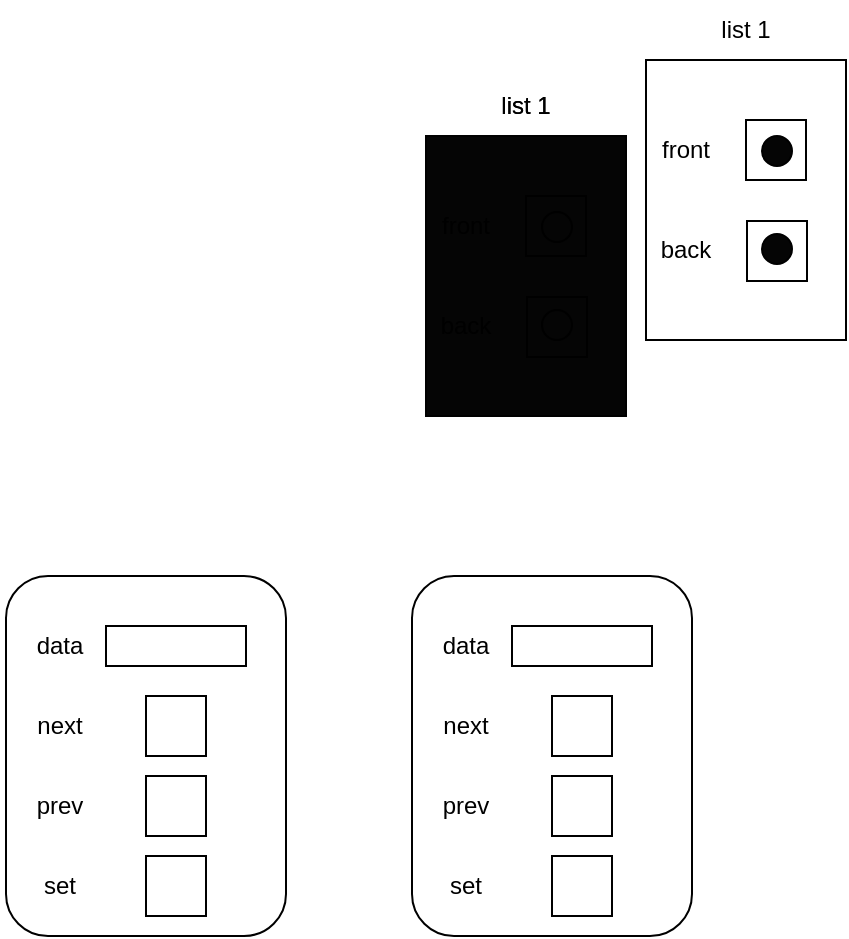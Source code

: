 <mxfile version="20.8.19" type="github">
  <diagram name="第 1 页" id="GiBOQHFT7XzUcaniyEGX">
    <mxGraphModel dx="223" dy="566" grid="1" gridSize="10" guides="1" tooltips="1" connect="1" arrows="1" fold="1" page="1" pageScale="1" pageWidth="827" pageHeight="1169" math="0" shadow="0">
      <root>
        <mxCell id="0" />
        <mxCell id="1" parent="0" />
        <mxCell id="sikpofgj40KiMEMfl98N-62" value="" style="group" vertex="1" connectable="0" parent="1">
          <mxGeometry x="1067" y="330" width="143" height="180" as="geometry" />
        </mxCell>
        <mxCell id="sikpofgj40KiMEMfl98N-29" value="" style="rounded=1;whiteSpace=wrap;html=1;movable=0;resizable=0;rotatable=0;deletable=0;editable=0;locked=1;connectable=0;" vertex="1" parent="sikpofgj40KiMEMfl98N-62">
          <mxGeometry x="3" width="140" height="180" as="geometry" />
        </mxCell>
        <mxCell id="sikpofgj40KiMEMfl98N-30" value="data" style="text;html=1;strokeColor=none;fillColor=none;align=center;verticalAlign=middle;whiteSpace=wrap;rounded=0;" vertex="1" parent="sikpofgj40KiMEMfl98N-62">
          <mxGeometry y="20" width="60" height="30" as="geometry" />
        </mxCell>
        <mxCell id="sikpofgj40KiMEMfl98N-31" value="next" style="text;html=1;strokeColor=none;fillColor=none;align=center;verticalAlign=middle;whiteSpace=wrap;rounded=0;" vertex="1" parent="sikpofgj40KiMEMfl98N-62">
          <mxGeometry y="60" width="60" height="30" as="geometry" />
        </mxCell>
        <mxCell id="sikpofgj40KiMEMfl98N-34" value="prev" style="text;html=1;strokeColor=none;fillColor=none;align=center;verticalAlign=middle;whiteSpace=wrap;rounded=0;" vertex="1" parent="sikpofgj40KiMEMfl98N-62">
          <mxGeometry y="100" width="60" height="30" as="geometry" />
        </mxCell>
        <mxCell id="sikpofgj40KiMEMfl98N-35" value="set" style="text;html=1;strokeColor=none;fillColor=none;align=center;verticalAlign=middle;whiteSpace=wrap;rounded=0;" vertex="1" parent="sikpofgj40KiMEMfl98N-62">
          <mxGeometry y="140" width="60" height="30" as="geometry" />
        </mxCell>
        <mxCell id="sikpofgj40KiMEMfl98N-36" value="" style="rounded=0;whiteSpace=wrap;html=1;" vertex="1" parent="sikpofgj40KiMEMfl98N-62">
          <mxGeometry x="53" y="25" width="70" height="20" as="geometry" />
        </mxCell>
        <mxCell id="sikpofgj40KiMEMfl98N-58" value="" style="rounded=0;whiteSpace=wrap;html=1;" vertex="1" parent="sikpofgj40KiMEMfl98N-62">
          <mxGeometry x="73" y="60" width="30" height="30" as="geometry" />
        </mxCell>
        <mxCell id="sikpofgj40KiMEMfl98N-59" value="" style="rounded=0;whiteSpace=wrap;html=1;" vertex="1" parent="sikpofgj40KiMEMfl98N-62">
          <mxGeometry x="73" y="100" width="30" height="30" as="geometry" />
        </mxCell>
        <mxCell id="sikpofgj40KiMEMfl98N-61" value="" style="rounded=0;whiteSpace=wrap;html=1;" vertex="1" parent="sikpofgj40KiMEMfl98N-62">
          <mxGeometry x="73" y="140" width="30" height="30" as="geometry" />
        </mxCell>
        <mxCell id="sikpofgj40KiMEMfl98N-63" value="" style="group" vertex="1" connectable="0" parent="1">
          <mxGeometry x="1270" y="330" width="143" height="180" as="geometry" />
        </mxCell>
        <mxCell id="sikpofgj40KiMEMfl98N-64" value="" style="rounded=1;whiteSpace=wrap;html=1;movable=0;resizable=0;rotatable=0;deletable=0;editable=0;locked=1;connectable=0;" vertex="1" parent="sikpofgj40KiMEMfl98N-63">
          <mxGeometry x="3" width="140" height="180" as="geometry" />
        </mxCell>
        <mxCell id="sikpofgj40KiMEMfl98N-65" value="data" style="text;html=1;strokeColor=none;fillColor=none;align=center;verticalAlign=middle;whiteSpace=wrap;rounded=0;" vertex="1" parent="sikpofgj40KiMEMfl98N-63">
          <mxGeometry y="20" width="60" height="30" as="geometry" />
        </mxCell>
        <mxCell id="sikpofgj40KiMEMfl98N-66" value="next" style="text;html=1;strokeColor=none;fillColor=none;align=center;verticalAlign=middle;whiteSpace=wrap;rounded=0;" vertex="1" parent="sikpofgj40KiMEMfl98N-63">
          <mxGeometry y="60" width="60" height="30" as="geometry" />
        </mxCell>
        <mxCell id="sikpofgj40KiMEMfl98N-67" value="prev" style="text;html=1;strokeColor=none;fillColor=none;align=center;verticalAlign=middle;whiteSpace=wrap;rounded=0;" vertex="1" parent="sikpofgj40KiMEMfl98N-63">
          <mxGeometry y="100" width="60" height="30" as="geometry" />
        </mxCell>
        <mxCell id="sikpofgj40KiMEMfl98N-68" value="set" style="text;html=1;strokeColor=none;fillColor=none;align=center;verticalAlign=middle;whiteSpace=wrap;rounded=0;" vertex="1" parent="sikpofgj40KiMEMfl98N-63">
          <mxGeometry y="140" width="60" height="30" as="geometry" />
        </mxCell>
        <mxCell id="sikpofgj40KiMEMfl98N-69" value="" style="rounded=0;whiteSpace=wrap;html=1;" vertex="1" parent="sikpofgj40KiMEMfl98N-63">
          <mxGeometry x="53" y="25" width="70" height="20" as="geometry" />
        </mxCell>
        <mxCell id="sikpofgj40KiMEMfl98N-70" value="" style="rounded=0;whiteSpace=wrap;html=1;" vertex="1" parent="sikpofgj40KiMEMfl98N-63">
          <mxGeometry x="73" y="60" width="30" height="30" as="geometry" />
        </mxCell>
        <mxCell id="sikpofgj40KiMEMfl98N-71" value="" style="rounded=0;whiteSpace=wrap;html=1;" vertex="1" parent="sikpofgj40KiMEMfl98N-63">
          <mxGeometry x="73" y="100" width="30" height="30" as="geometry" />
        </mxCell>
        <mxCell id="sikpofgj40KiMEMfl98N-72" value="" style="rounded=0;whiteSpace=wrap;html=1;" vertex="1" parent="sikpofgj40KiMEMfl98N-63">
          <mxGeometry x="73" y="140" width="30" height="30" as="geometry" />
        </mxCell>
        <mxCell id="sikpofgj40KiMEMfl98N-225" value="" style="group" vertex="1" connectable="0" parent="1">
          <mxGeometry x="1380" y="42" width="110" height="170" as="geometry" />
        </mxCell>
        <mxCell id="sikpofgj40KiMEMfl98N-215" value="" style="ellipse;whiteSpace=wrap;html=1;aspect=fixed;fillColor=#050505;container=0;" vertex="1" parent="sikpofgj40KiMEMfl98N-225">
          <mxGeometry x="67" y="118" width="15" height="15" as="geometry" />
        </mxCell>
        <mxCell id="sikpofgj40KiMEMfl98N-216" value="" style="ellipse;whiteSpace=wrap;html=1;aspect=fixed;fillColor=#050505;container=0;" vertex="1" parent="sikpofgj40KiMEMfl98N-225">
          <mxGeometry x="68" y="117" width="15" height="15" as="geometry" />
        </mxCell>
        <mxCell id="sikpofgj40KiMEMfl98N-217" value="list 1" style="text;html=1;strokeColor=none;fillColor=none;align=center;verticalAlign=middle;whiteSpace=wrap;rounded=0;container=0;" vertex="1" parent="sikpofgj40KiMEMfl98N-225">
          <mxGeometry x="30" width="60" height="30" as="geometry" />
        </mxCell>
        <mxCell id="sikpofgj40KiMEMfl98N-218" value="" style="rounded=0;whiteSpace=wrap;html=1;movable=1;resizable=1;rotatable=1;deletable=1;editable=1;locked=0;connectable=1;" vertex="1" parent="sikpofgj40KiMEMfl98N-225">
          <mxGeometry x="10" y="30" width="100" height="140" as="geometry" />
        </mxCell>
        <mxCell id="sikpofgj40KiMEMfl98N-219" value="front" style="text;html=1;strokeColor=none;fillColor=none;align=center;verticalAlign=middle;whiteSpace=wrap;rounded=0;container=0;" vertex="1" parent="sikpofgj40KiMEMfl98N-225">
          <mxGeometry y="60" width="60" height="30" as="geometry" />
        </mxCell>
        <mxCell id="sikpofgj40KiMEMfl98N-220" value="back" style="text;html=1;strokeColor=none;fillColor=none;align=center;verticalAlign=middle;whiteSpace=wrap;rounded=0;container=0;" vertex="1" parent="sikpofgj40KiMEMfl98N-225">
          <mxGeometry y="110" width="60" height="30" as="geometry" />
        </mxCell>
        <mxCell id="sikpofgj40KiMEMfl98N-221" value="" style="rounded=0;whiteSpace=wrap;html=1;container=0;" vertex="1" parent="sikpofgj40KiMEMfl98N-225">
          <mxGeometry x="60" y="60" width="30" height="30" as="geometry" />
        </mxCell>
        <mxCell id="sikpofgj40KiMEMfl98N-222" value="" style="rounded=0;whiteSpace=wrap;html=1;container=0;" vertex="1" parent="sikpofgj40KiMEMfl98N-225">
          <mxGeometry x="60.5" y="110.5" width="30" height="30" as="geometry" />
        </mxCell>
        <mxCell id="sikpofgj40KiMEMfl98N-223" value="" style="ellipse;whiteSpace=wrap;html=1;aspect=fixed;fillColor=#050505;container=0;" vertex="1" parent="sikpofgj40KiMEMfl98N-225">
          <mxGeometry x="68" y="68" width="15" height="15" as="geometry" />
        </mxCell>
        <mxCell id="sikpofgj40KiMEMfl98N-224" value="" style="ellipse;whiteSpace=wrap;html=1;aspect=fixed;fillColor=#050505;container=0;" vertex="1" parent="sikpofgj40KiMEMfl98N-225">
          <mxGeometry x="68" y="117" width="15" height="15" as="geometry" />
        </mxCell>
        <mxCell id="sikpofgj40KiMEMfl98N-226" value="" style="ellipse;whiteSpace=wrap;html=1;aspect=fixed;fillColor=#050505;container=0;" vertex="1" parent="1">
          <mxGeometry x="1337" y="198" width="15" height="15" as="geometry" />
        </mxCell>
        <mxCell id="sikpofgj40KiMEMfl98N-227" value="" style="ellipse;whiteSpace=wrap;html=1;aspect=fixed;fillColor=#050505;container=0;" vertex="1" parent="1">
          <mxGeometry x="1338" y="197" width="15" height="15" as="geometry" />
        </mxCell>
        <mxCell id="sikpofgj40KiMEMfl98N-228" value="list 1" style="text;html=1;strokeColor=none;fillColor=none;align=center;verticalAlign=middle;whiteSpace=wrap;rounded=0;container=0;" vertex="1" parent="1">
          <mxGeometry x="1300" y="80" width="60" height="30" as="geometry" />
        </mxCell>
        <mxCell id="sikpofgj40KiMEMfl98N-229" value="" style="rounded=0;whiteSpace=wrap;html=1;movable=1;resizable=1;rotatable=1;deletable=1;editable=1;locked=0;connectable=1;" vertex="1" parent="1">
          <mxGeometry x="1280" y="110" width="100" height="140" as="geometry" />
        </mxCell>
        <mxCell id="sikpofgj40KiMEMfl98N-230" value="front" style="text;html=1;strokeColor=none;fillColor=none;align=center;verticalAlign=middle;whiteSpace=wrap;rounded=0;container=0;" vertex="1" parent="1">
          <mxGeometry x="1270" y="140" width="60" height="30" as="geometry" />
        </mxCell>
        <mxCell id="sikpofgj40KiMEMfl98N-231" value="back" style="text;html=1;strokeColor=none;fillColor=none;align=center;verticalAlign=middle;whiteSpace=wrap;rounded=0;container=0;" vertex="1" parent="1">
          <mxGeometry x="1270" y="190" width="60" height="30" as="geometry" />
        </mxCell>
        <mxCell id="sikpofgj40KiMEMfl98N-232" value="" style="rounded=0;whiteSpace=wrap;html=1;container=0;" vertex="1" parent="1">
          <mxGeometry x="1330" y="140" width="30" height="30" as="geometry" />
        </mxCell>
        <mxCell id="sikpofgj40KiMEMfl98N-233" value="" style="rounded=0;whiteSpace=wrap;html=1;container=0;" vertex="1" parent="1">
          <mxGeometry x="1330.5" y="190.5" width="30" height="30" as="geometry" />
        </mxCell>
        <mxCell id="sikpofgj40KiMEMfl98N-234" value="" style="ellipse;whiteSpace=wrap;html=1;aspect=fixed;fillColor=#050505;container=0;" vertex="1" parent="1">
          <mxGeometry x="1338" y="148" width="15" height="15" as="geometry" />
        </mxCell>
        <mxCell id="sikpofgj40KiMEMfl98N-235" value="" style="ellipse;whiteSpace=wrap;html=1;aspect=fixed;fillColor=#050505;container=0;" vertex="1" parent="1">
          <mxGeometry x="1338" y="197" width="15" height="15" as="geometry" />
        </mxCell>
        <mxCell id="sikpofgj40KiMEMfl98N-236" value="" style="ellipse;whiteSpace=wrap;html=1;aspect=fixed;fillColor=#050505;container=0;" vertex="1" parent="1">
          <mxGeometry x="1337" y="198" width="15" height="15" as="geometry" />
        </mxCell>
        <mxCell id="sikpofgj40KiMEMfl98N-237" value="" style="ellipse;whiteSpace=wrap;html=1;aspect=fixed;fillColor=#050505;container=0;" vertex="1" parent="1">
          <mxGeometry x="1338" y="197" width="15" height="15" as="geometry" />
        </mxCell>
        <mxCell id="sikpofgj40KiMEMfl98N-238" value="list 1" style="text;html=1;strokeColor=none;fillColor=none;align=center;verticalAlign=middle;whiteSpace=wrap;rounded=0;container=0;" vertex="1" parent="1">
          <mxGeometry x="1300" y="80" width="60" height="30" as="geometry" />
        </mxCell>
        <mxCell id="sikpofgj40KiMEMfl98N-239" value="" style="rounded=0;whiteSpace=wrap;html=1;movable=1;resizable=1;rotatable=1;deletable=1;editable=1;locked=0;connectable=1;fillColor=#050505;" vertex="1" parent="1">
          <mxGeometry x="1280" y="110" width="100" height="140" as="geometry" />
        </mxCell>
        <mxCell id="sikpofgj40KiMEMfl98N-240" value="front" style="text;html=1;strokeColor=none;fillColor=none;align=center;verticalAlign=middle;whiteSpace=wrap;rounded=0;container=0;" vertex="1" parent="1">
          <mxGeometry x="1270" y="140" width="60" height="30" as="geometry" />
        </mxCell>
        <mxCell id="sikpofgj40KiMEMfl98N-241" value="back" style="text;html=1;strokeColor=none;fillColor=none;align=center;verticalAlign=middle;whiteSpace=wrap;rounded=0;container=0;" vertex="1" parent="1">
          <mxGeometry x="1270" y="190" width="60" height="30" as="geometry" />
        </mxCell>
        <mxCell id="sikpofgj40KiMEMfl98N-242" value="" style="rounded=0;whiteSpace=wrap;html=1;container=0;fillColor=#050505;" vertex="1" parent="1">
          <mxGeometry x="1330" y="140" width="30" height="30" as="geometry" />
        </mxCell>
        <mxCell id="sikpofgj40KiMEMfl98N-243" value="" style="rounded=0;whiteSpace=wrap;html=1;container=0;fillColor=#050505;" vertex="1" parent="1">
          <mxGeometry x="1330.5" y="190.5" width="30" height="30" as="geometry" />
        </mxCell>
        <mxCell id="sikpofgj40KiMEMfl98N-244" value="" style="ellipse;whiteSpace=wrap;html=1;aspect=fixed;fillColor=#050505;container=0;" vertex="1" parent="1">
          <mxGeometry x="1338" y="148" width="15" height="15" as="geometry" />
        </mxCell>
        <mxCell id="sikpofgj40KiMEMfl98N-245" value="" style="ellipse;whiteSpace=wrap;html=1;aspect=fixed;fillColor=#050505;container=0;" vertex="1" parent="1">
          <mxGeometry x="1338" y="197" width="15" height="15" as="geometry" />
        </mxCell>
      </root>
    </mxGraphModel>
  </diagram>
</mxfile>

